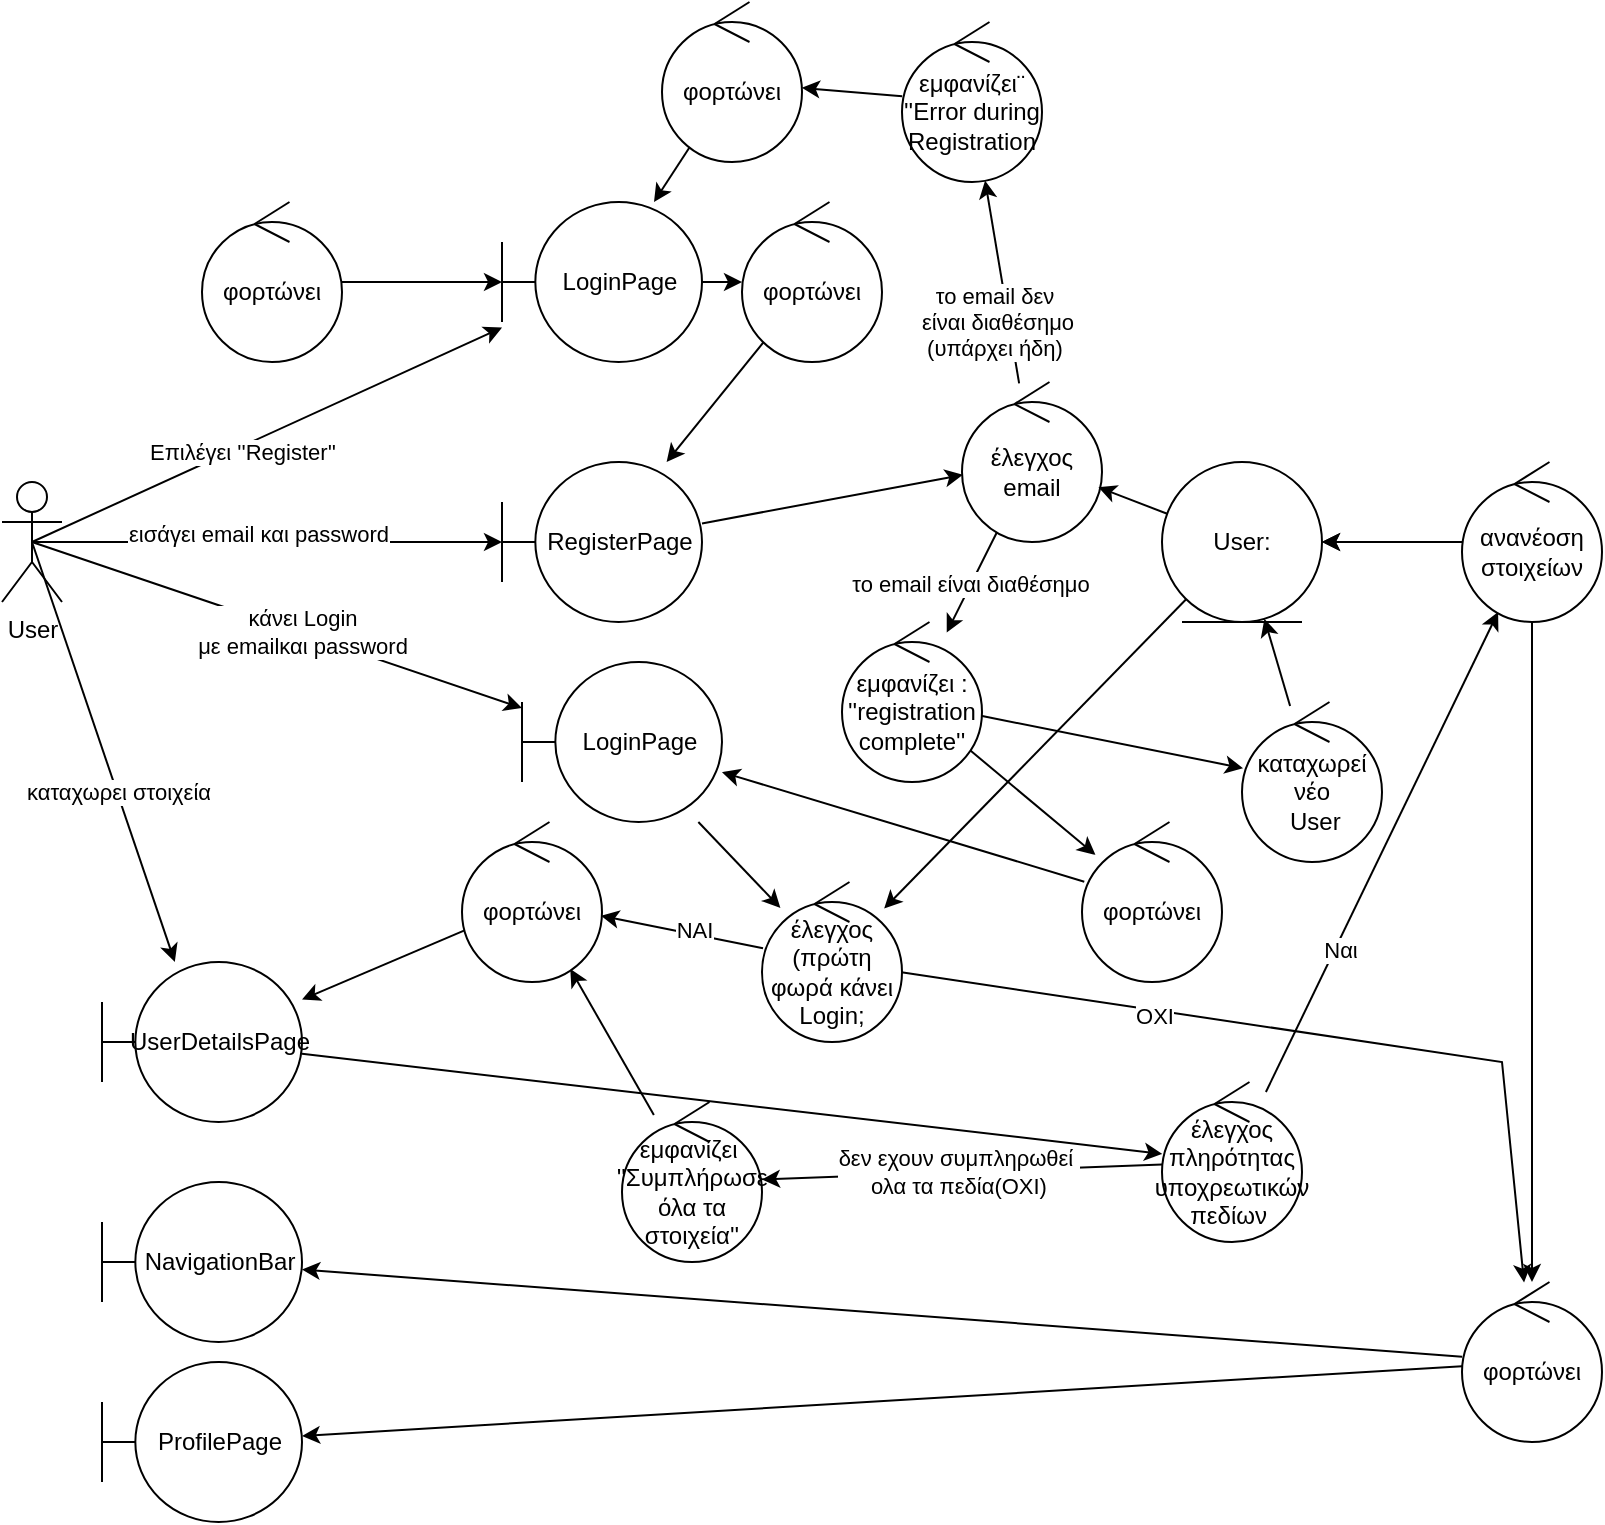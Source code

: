 <mxfile version="27.0.2">
  <diagram name="Page-1" id="0VNjk1B0o3VhXjTH1Yys">
    <mxGraphModel dx="1458" dy="1859" grid="1" gridSize="10" guides="1" tooltips="1" connect="1" arrows="1" fold="1" page="1" pageScale="1" pageWidth="850" pageHeight="1100" math="0" shadow="0">
      <root>
        <mxCell id="0" />
        <mxCell id="1" parent="0" />
        <mxCell id="shBIzn1DUv-Ogi5Rhcmo-5" style="edgeStyle=none;rounded=0;orthogonalLoop=1;jettySize=auto;html=1;exitX=0.5;exitY=0.5;exitDx=0;exitDy=0;exitPerimeter=0;" parent="1" source="VNnw0uz8SaAoOcnNHP3o-1" target="VNnw0uz8SaAoOcnNHP3o-3" edge="1">
          <mxGeometry relative="1" as="geometry" />
        </mxCell>
        <mxCell id="shBIzn1DUv-Ogi5Rhcmo-6" value="εισάγει email και password" style="edgeLabel;html=1;align=center;verticalAlign=middle;resizable=0;points=[];" parent="shBIzn1DUv-Ogi5Rhcmo-5" vertex="1" connectable="0">
          <mxGeometry x="-0.028" y="4" relative="1" as="geometry">
            <mxPoint x="-1" as="offset" />
          </mxGeometry>
        </mxCell>
        <mxCell id="shBIzn1DUv-Ogi5Rhcmo-21" style="edgeStyle=none;rounded=0;orthogonalLoop=1;jettySize=auto;html=1;exitX=0.5;exitY=0.5;exitDx=0;exitDy=0;exitPerimeter=0;" parent="1" source="VNnw0uz8SaAoOcnNHP3o-1" target="shBIzn1DUv-Ogi5Rhcmo-12" edge="1">
          <mxGeometry relative="1" as="geometry" />
        </mxCell>
        <mxCell id="shBIzn1DUv-Ogi5Rhcmo-22" value="καταχωρει στοιχεία" style="edgeLabel;html=1;align=center;verticalAlign=middle;resizable=0;points=[];" parent="shBIzn1DUv-Ogi5Rhcmo-21" vertex="1" connectable="0">
          <mxGeometry x="0.185" relative="1" as="geometry">
            <mxPoint as="offset" />
          </mxGeometry>
        </mxCell>
        <mxCell id="shBIzn1DUv-Ogi5Rhcmo-46" style="edgeStyle=none;rounded=0;orthogonalLoop=1;jettySize=auto;html=1;exitX=0.5;exitY=0.5;exitDx=0;exitDy=0;exitPerimeter=0;" parent="1" source="VNnw0uz8SaAoOcnNHP3o-1" target="shBIzn1DUv-Ogi5Rhcmo-42" edge="1">
          <mxGeometry relative="1" as="geometry" />
        </mxCell>
        <mxCell id="shBIzn1DUv-Ogi5Rhcmo-47" value="κάνει Login&lt;div&gt;με emailκαι password&lt;/div&gt;" style="edgeLabel;html=1;align=center;verticalAlign=middle;resizable=0;points=[];" parent="shBIzn1DUv-Ogi5Rhcmo-46" vertex="1" connectable="0">
          <mxGeometry x="0.102" y="1" relative="1" as="geometry">
            <mxPoint x="-1" as="offset" />
          </mxGeometry>
        </mxCell>
        <mxCell id="VNnw0uz8SaAoOcnNHP3o-1" value="User&lt;div&gt;&lt;br&gt;&lt;/div&gt;" style="shape=umlActor;verticalLabelPosition=bottom;verticalAlign=top;html=1;outlineConnect=0;" parent="1" vertex="1">
          <mxGeometry x="-400" y="220.0" width="30" height="60" as="geometry" />
        </mxCell>
        <mxCell id="shBIzn1DUv-Ogi5Rhcmo-8" value="" style="edgeStyle=none;rounded=0;orthogonalLoop=1;jettySize=auto;html=1;" parent="1" source="VNnw0uz8SaAoOcnNHP3o-3" target="shBIzn1DUv-Ogi5Rhcmo-7" edge="1">
          <mxGeometry relative="1" as="geometry" />
        </mxCell>
        <mxCell id="VNnw0uz8SaAoOcnNHP3o-3" value="RegisterPage" style="shape=umlBoundary;whiteSpace=wrap;html=1;" parent="1" vertex="1">
          <mxGeometry x="-150" y="210" width="100" height="80" as="geometry" />
        </mxCell>
        <mxCell id="VNnw0uz8SaAoOcnNHP3o-4" value="" style="endArrow=classic;html=1;rounded=0;exitX=0.5;exitY=0.5;exitDx=0;exitDy=0;exitPerimeter=0;" parent="1" source="VNnw0uz8SaAoOcnNHP3o-1" target="shBIzn1DUv-Ogi5Rhcmo-1" edge="1">
          <mxGeometry width="50" height="50" relative="1" as="geometry">
            <mxPoint x="120" y="260" as="sourcePoint" />
            <mxPoint x="170" y="210" as="targetPoint" />
          </mxGeometry>
        </mxCell>
        <mxCell id="VNnw0uz8SaAoOcnNHP3o-5" value="Επιλέγει &#39;&#39;Register&#39;&#39;" style="edgeLabel;html=1;align=center;verticalAlign=middle;resizable=0;points=[];" parent="VNnw0uz8SaAoOcnNHP3o-4" vertex="1" connectable="0">
          <mxGeometry x="-0.112" y="-2" relative="1" as="geometry">
            <mxPoint as="offset" />
          </mxGeometry>
        </mxCell>
        <mxCell id="shBIzn1DUv-Ogi5Rhcmo-3" value="" style="rounded=0;orthogonalLoop=1;jettySize=auto;html=1;" parent="1" source="shBIzn1DUv-Ogi5Rhcmo-1" target="shBIzn1DUv-Ogi5Rhcmo-2" edge="1">
          <mxGeometry relative="1" as="geometry" />
        </mxCell>
        <mxCell id="shBIzn1DUv-Ogi5Rhcmo-1" value="LoginPage" style="shape=umlBoundary;whiteSpace=wrap;html=1;" parent="1" vertex="1">
          <mxGeometry x="-150" y="80" width="100" height="80" as="geometry" />
        </mxCell>
        <mxCell id="shBIzn1DUv-Ogi5Rhcmo-4" style="edgeStyle=none;rounded=0;orthogonalLoop=1;jettySize=auto;html=1;" parent="1" source="shBIzn1DUv-Ogi5Rhcmo-2" target="VNnw0uz8SaAoOcnNHP3o-3" edge="1">
          <mxGeometry relative="1" as="geometry" />
        </mxCell>
        <mxCell id="shBIzn1DUv-Ogi5Rhcmo-2" value="φορτώνει" style="ellipse;shape=umlControl;whiteSpace=wrap;html=1;" parent="1" vertex="1">
          <mxGeometry x="-30" y="80" width="70" height="80" as="geometry" />
        </mxCell>
        <mxCell id="shBIzn1DUv-Ogi5Rhcmo-13" style="edgeStyle=none;rounded=0;orthogonalLoop=1;jettySize=auto;html=1;" parent="1" source="shBIzn1DUv-Ogi5Rhcmo-7" target="shBIzn1DUv-Ogi5Rhcmo-32" edge="1">
          <mxGeometry relative="1" as="geometry" />
        </mxCell>
        <mxCell id="shBIzn1DUv-Ogi5Rhcmo-14" value="το email είναι διαθέσημο" style="edgeLabel;html=1;align=center;verticalAlign=middle;resizable=0;points=[];" parent="shBIzn1DUv-Ogi5Rhcmo-13" vertex="1" connectable="0">
          <mxGeometry x="0.028" y="-1" relative="1" as="geometry">
            <mxPoint y="1" as="offset" />
          </mxGeometry>
        </mxCell>
        <mxCell id="shBIzn1DUv-Ogi5Rhcmo-18" style="edgeStyle=none;rounded=0;orthogonalLoop=1;jettySize=auto;html=1;" parent="1" source="shBIzn1DUv-Ogi5Rhcmo-7" target="shBIzn1DUv-Ogi5Rhcmo-30" edge="1">
          <mxGeometry relative="1" as="geometry">
            <mxPoint x="80" y="130" as="targetPoint" />
          </mxGeometry>
        </mxCell>
        <mxCell id="shBIzn1DUv-Ogi5Rhcmo-19" value="το email δεν&lt;div&gt;&amp;nbsp;είναι διαθέσημο&lt;/div&gt;&lt;div&gt;(υπάρχει ήδη)&lt;/div&gt;" style="edgeLabel;html=1;align=center;verticalAlign=middle;resizable=0;points=[];" parent="shBIzn1DUv-Ogi5Rhcmo-18" vertex="1" connectable="0">
          <mxGeometry x="-0.405" y="-1" relative="1" as="geometry">
            <mxPoint x="-9" y="-1" as="offset" />
          </mxGeometry>
        </mxCell>
        <mxCell id="shBIzn1DUv-Ogi5Rhcmo-7" value="έλεγχος&lt;div&gt;email&lt;/div&gt;" style="ellipse;shape=umlControl;whiteSpace=wrap;html=1;" parent="1" vertex="1">
          <mxGeometry x="80" y="170" width="70" height="80" as="geometry" />
        </mxCell>
        <mxCell id="shBIzn1DUv-Ogi5Rhcmo-10" style="edgeStyle=none;rounded=0;orthogonalLoop=1;jettySize=auto;html=1;" parent="1" source="shBIzn1DUv-Ogi5Rhcmo-28" target="shBIzn1DUv-Ogi5Rhcmo-7" edge="1">
          <mxGeometry relative="1" as="geometry">
            <mxPoint x="162.381" y="158.934" as="sourcePoint" />
          </mxGeometry>
        </mxCell>
        <mxCell id="shBIzn1DUv-Ogi5Rhcmo-24" value="" style="edgeStyle=none;rounded=0;orthogonalLoop=1;jettySize=auto;html=1;" parent="1" source="shBIzn1DUv-Ogi5Rhcmo-12" target="shBIzn1DUv-Ogi5Rhcmo-23" edge="1">
          <mxGeometry relative="1" as="geometry" />
        </mxCell>
        <mxCell id="shBIzn1DUv-Ogi5Rhcmo-12" value="UserDetailsPage" style="shape=umlBoundary;whiteSpace=wrap;html=1;" parent="1" vertex="1">
          <mxGeometry x="-350" y="460" width="100" height="80" as="geometry" />
        </mxCell>
        <mxCell id="shBIzn1DUv-Ogi5Rhcmo-17" value="" style="edgeStyle=none;rounded=0;orthogonalLoop=1;jettySize=auto;html=1;" parent="1" source="shBIzn1DUv-Ogi5Rhcmo-16" target="shBIzn1DUv-Ogi5Rhcmo-1" edge="1">
          <mxGeometry relative="1" as="geometry" />
        </mxCell>
        <mxCell id="shBIzn1DUv-Ogi5Rhcmo-16" value="φορτώνει" style="ellipse;shape=umlControl;whiteSpace=wrap;html=1;" parent="1" vertex="1">
          <mxGeometry x="-300" y="80" width="70" height="80" as="geometry" />
        </mxCell>
        <mxCell id="shBIzn1DUv-Ogi5Rhcmo-34" style="edgeStyle=none;rounded=0;orthogonalLoop=1;jettySize=auto;html=1;" parent="1" source="shBIzn1DUv-Ogi5Rhcmo-23" target="shBIzn1DUv-Ogi5Rhcmo-69" edge="1">
          <mxGeometry relative="1" as="geometry">
            <mxPoint x="300" y="480" as="targetPoint" />
            <Array as="points" />
          </mxGeometry>
        </mxCell>
        <mxCell id="shBIzn1DUv-Ogi5Rhcmo-35" value="Ναι" style="edgeLabel;html=1;align=center;verticalAlign=middle;resizable=0;points=[];" parent="shBIzn1DUv-Ogi5Rhcmo-34" vertex="1" connectable="0">
          <mxGeometry x="-0.395" y="-2" relative="1" as="geometry">
            <mxPoint as="offset" />
          </mxGeometry>
        </mxCell>
        <mxCell id="shBIzn1DUv-Ogi5Rhcmo-38" value="" style="edgeStyle=none;rounded=0;orthogonalLoop=1;jettySize=auto;html=1;" parent="1" source="shBIzn1DUv-Ogi5Rhcmo-23" target="shBIzn1DUv-Ogi5Rhcmo-36" edge="1">
          <mxGeometry relative="1" as="geometry" />
        </mxCell>
        <mxCell id="shBIzn1DUv-Ogi5Rhcmo-40" value="δεν εχουν συμπληρωθεί&amp;nbsp;&lt;div&gt;ολα τα πεδία(ΟΧΙ)&lt;/div&gt;" style="edgeLabel;html=1;align=center;verticalAlign=middle;resizable=0;points=[];" parent="shBIzn1DUv-Ogi5Rhcmo-38" vertex="1" connectable="0">
          <mxGeometry x="0.023" relative="1" as="geometry">
            <mxPoint as="offset" />
          </mxGeometry>
        </mxCell>
        <mxCell id="shBIzn1DUv-Ogi5Rhcmo-23" value="έλεγχος πληρότητας υποχρεωτικών πεδίων&amp;nbsp;" style="ellipse;shape=umlControl;whiteSpace=wrap;html=1;" parent="1" vertex="1">
          <mxGeometry x="180" y="520" width="70" height="80" as="geometry" />
        </mxCell>
        <mxCell id="shBIzn1DUv-Ogi5Rhcmo-26" style="edgeStyle=none;rounded=0;orthogonalLoop=1;jettySize=auto;html=1;" parent="1" source="shBIzn1DUv-Ogi5Rhcmo-43" target="shBIzn1DUv-Ogi5Rhcmo-28" edge="1">
          <mxGeometry relative="1" as="geometry">
            <mxPoint x="176.418" y="296.865" as="targetPoint" />
          </mxGeometry>
        </mxCell>
        <mxCell id="shBIzn1DUv-Ogi5Rhcmo-29" style="edgeStyle=none;rounded=0;orthogonalLoop=1;jettySize=auto;html=1;" parent="1" source="shBIzn1DUv-Ogi5Rhcmo-25" target="shBIzn1DUv-Ogi5Rhcmo-42" edge="1">
          <mxGeometry relative="1" as="geometry" />
        </mxCell>
        <mxCell id="shBIzn1DUv-Ogi5Rhcmo-25" value="φορτώνει" style="ellipse;shape=umlControl;whiteSpace=wrap;html=1;" parent="1" vertex="1">
          <mxGeometry x="140" y="390" width="70" height="80" as="geometry" />
        </mxCell>
        <mxCell id="shBIzn1DUv-Ogi5Rhcmo-59" style="edgeStyle=none;rounded=0;orthogonalLoop=1;jettySize=auto;html=1;" parent="1" source="shBIzn1DUv-Ogi5Rhcmo-28" target="shBIzn1DUv-Ogi5Rhcmo-48" edge="1">
          <mxGeometry relative="1" as="geometry">
            <mxPoint x="69.101" y="430.994" as="targetPoint" />
          </mxGeometry>
        </mxCell>
        <mxCell id="shBIzn1DUv-Ogi5Rhcmo-28" value="User:" style="ellipse;shape=umlEntity;whiteSpace=wrap;html=1;" parent="1" vertex="1">
          <mxGeometry x="180" y="210" width="80" height="80" as="geometry" />
        </mxCell>
        <mxCell id="shBIzn1DUv-Ogi5Rhcmo-31" style="edgeStyle=none;rounded=0;orthogonalLoop=1;jettySize=auto;html=1;" parent="1" source="shBIzn1DUv-Ogi5Rhcmo-30" target="shBIzn1DUv-Ogi5Rhcmo-62" edge="1">
          <mxGeometry relative="1" as="geometry" />
        </mxCell>
        <mxCell id="shBIzn1DUv-Ogi5Rhcmo-30" value="εμφανίζει¨&lt;div&gt;&#39;&#39;Error during Registration&lt;/div&gt;" style="ellipse;shape=umlControl;whiteSpace=wrap;html=1;" parent="1" vertex="1">
          <mxGeometry x="50" y="-10" width="70" height="80" as="geometry" />
        </mxCell>
        <mxCell id="shBIzn1DUv-Ogi5Rhcmo-33" style="edgeStyle=none;rounded=0;orthogonalLoop=1;jettySize=auto;html=1;" parent="1" source="shBIzn1DUv-Ogi5Rhcmo-32" target="shBIzn1DUv-Ogi5Rhcmo-43" edge="1">
          <mxGeometry relative="1" as="geometry" />
        </mxCell>
        <mxCell id="usMwcXwz2RU90hbqj2h9-1" style="rounded=0;orthogonalLoop=1;jettySize=auto;html=1;" edge="1" parent="1" source="shBIzn1DUv-Ogi5Rhcmo-32" target="shBIzn1DUv-Ogi5Rhcmo-25">
          <mxGeometry relative="1" as="geometry" />
        </mxCell>
        <mxCell id="shBIzn1DUv-Ogi5Rhcmo-32" value="εμφανίζει :&lt;div&gt;&#39;&#39;registration complete&#39;&#39;&lt;/div&gt;" style="ellipse;shape=umlControl;whiteSpace=wrap;html=1;" parent="1" vertex="1">
          <mxGeometry x="20" y="290" width="70" height="80" as="geometry" />
        </mxCell>
        <mxCell id="shBIzn1DUv-Ogi5Rhcmo-73" style="edgeStyle=none;rounded=0;orthogonalLoop=1;jettySize=auto;html=1;" parent="1" source="shBIzn1DUv-Ogi5Rhcmo-36" target="shBIzn1DUv-Ogi5Rhcmo-65" edge="1">
          <mxGeometry relative="1" as="geometry" />
        </mxCell>
        <mxCell id="shBIzn1DUv-Ogi5Rhcmo-36" value="εμφανίζει&amp;nbsp;&lt;div&gt;&#39;&#39;Συμπλήρωσε όλα τα στοιχεία&#39;&#39;&lt;/div&gt;" style="ellipse;shape=umlControl;whiteSpace=wrap;html=1;" parent="1" vertex="1">
          <mxGeometry x="-90" y="530" width="70" height="80" as="geometry" />
        </mxCell>
        <mxCell id="shBIzn1DUv-Ogi5Rhcmo-51" style="edgeStyle=none;rounded=0;orthogonalLoop=1;jettySize=auto;html=1;" parent="1" source="shBIzn1DUv-Ogi5Rhcmo-42" target="shBIzn1DUv-Ogi5Rhcmo-48" edge="1">
          <mxGeometry relative="1" as="geometry">
            <mxPoint x="16.517" y="436.755" as="targetPoint" />
          </mxGeometry>
        </mxCell>
        <mxCell id="shBIzn1DUv-Ogi5Rhcmo-42" value="LoginPage" style="shape=umlBoundary;whiteSpace=wrap;html=1;" parent="1" vertex="1">
          <mxGeometry x="-140" y="310" width="100" height="80" as="geometry" />
        </mxCell>
        <mxCell id="shBIzn1DUv-Ogi5Rhcmo-43" value="καταχωρεί νέο&lt;div&gt;&amp;nbsp;User&lt;/div&gt;" style="ellipse;shape=umlControl;whiteSpace=wrap;html=1;" parent="1" vertex="1">
          <mxGeometry x="220" y="330" width="70" height="80" as="geometry" />
        </mxCell>
        <mxCell id="shBIzn1DUv-Ogi5Rhcmo-49" style="edgeStyle=none;rounded=0;orthogonalLoop=1;jettySize=auto;html=1;" parent="1" source="shBIzn1DUv-Ogi5Rhcmo-48" target="shBIzn1DUv-Ogi5Rhcmo-65" edge="1">
          <mxGeometry relative="1" as="geometry" />
        </mxCell>
        <mxCell id="shBIzn1DUv-Ogi5Rhcmo-52" value="ΝΑΙ" style="edgeLabel;html=1;align=center;verticalAlign=middle;resizable=0;points=[];" parent="shBIzn1DUv-Ogi5Rhcmo-49" vertex="1" connectable="0">
          <mxGeometry x="-0.137" y="-2" relative="1" as="geometry">
            <mxPoint as="offset" />
          </mxGeometry>
        </mxCell>
        <mxCell id="shBIzn1DUv-Ogi5Rhcmo-53" style="edgeStyle=none;rounded=0;orthogonalLoop=1;jettySize=auto;html=1;" parent="1" source="shBIzn1DUv-Ogi5Rhcmo-48" target="shBIzn1DUv-Ogi5Rhcmo-74" edge="1">
          <mxGeometry relative="1" as="geometry">
            <Array as="points">
              <mxPoint x="350" y="510" />
            </Array>
          </mxGeometry>
        </mxCell>
        <mxCell id="shBIzn1DUv-Ogi5Rhcmo-81" value="ΟΧΙ" style="edgeLabel;html=1;align=center;verticalAlign=middle;resizable=0;points=[];" parent="shBIzn1DUv-Ogi5Rhcmo-53" vertex="1" connectable="0">
          <mxGeometry x="-0.379" y="-3" relative="1" as="geometry">
            <mxPoint x="-1" as="offset" />
          </mxGeometry>
        </mxCell>
        <mxCell id="shBIzn1DUv-Ogi5Rhcmo-48" value="έλεγχος&lt;div&gt;(πρώτη φωρά κάνει Login;&lt;/div&gt;" style="ellipse;shape=umlControl;whiteSpace=wrap;html=1;" parent="1" vertex="1">
          <mxGeometry x="-20" y="420" width="70" height="80" as="geometry" />
        </mxCell>
        <mxCell id="shBIzn1DUv-Ogi5Rhcmo-50" value="NavigationBar" style="shape=umlBoundary;whiteSpace=wrap;html=1;" parent="1" vertex="1">
          <mxGeometry x="-350" y="570" width="100" height="80" as="geometry" />
        </mxCell>
        <mxCell id="shBIzn1DUv-Ogi5Rhcmo-63" style="edgeStyle=none;rounded=0;orthogonalLoop=1;jettySize=auto;html=1;" parent="1" source="shBIzn1DUv-Ogi5Rhcmo-62" target="shBIzn1DUv-Ogi5Rhcmo-1" edge="1">
          <mxGeometry relative="1" as="geometry" />
        </mxCell>
        <mxCell id="shBIzn1DUv-Ogi5Rhcmo-62" value="φορτώνει" style="ellipse;shape=umlControl;whiteSpace=wrap;html=1;" parent="1" vertex="1">
          <mxGeometry x="-70" y="-20" width="70" height="80" as="geometry" />
        </mxCell>
        <mxCell id="shBIzn1DUv-Ogi5Rhcmo-66" value="" style="edgeStyle=none;rounded=0;orthogonalLoop=1;jettySize=auto;html=1;" parent="1" source="shBIzn1DUv-Ogi5Rhcmo-65" target="shBIzn1DUv-Ogi5Rhcmo-12" edge="1">
          <mxGeometry relative="1" as="geometry" />
        </mxCell>
        <mxCell id="shBIzn1DUv-Ogi5Rhcmo-65" value="φορτώνει" style="ellipse;shape=umlControl;whiteSpace=wrap;html=1;" parent="1" vertex="1">
          <mxGeometry x="-170" y="390" width="70" height="80" as="geometry" />
        </mxCell>
        <mxCell id="shBIzn1DUv-Ogi5Rhcmo-70" value="" style="edgeStyle=none;rounded=0;orthogonalLoop=1;jettySize=auto;html=1;" parent="1" source="shBIzn1DUv-Ogi5Rhcmo-69" target="shBIzn1DUv-Ogi5Rhcmo-28" edge="1">
          <mxGeometry relative="1" as="geometry" />
        </mxCell>
        <mxCell id="shBIzn1DUv-Ogi5Rhcmo-75" value="" style="edgeStyle=none;rounded=0;orthogonalLoop=1;jettySize=auto;html=1;" parent="1" source="shBIzn1DUv-Ogi5Rhcmo-69" target="shBIzn1DUv-Ogi5Rhcmo-28" edge="1">
          <mxGeometry relative="1" as="geometry">
            <Array as="points">
              <mxPoint x="290" y="250" />
            </Array>
          </mxGeometry>
        </mxCell>
        <mxCell id="shBIzn1DUv-Ogi5Rhcmo-76" value="Text" style="edgeLabel;html=1;align=center;verticalAlign=middle;resizable=0;points=[];" parent="shBIzn1DUv-Ogi5Rhcmo-75" vertex="1" connectable="0">
          <mxGeometry x="0.002" y="-4" relative="1" as="geometry">
            <mxPoint x="75" y="34" as="offset" />
          </mxGeometry>
        </mxCell>
        <mxCell id="shBIzn1DUv-Ogi5Rhcmo-79" style="edgeStyle=none;rounded=0;orthogonalLoop=1;jettySize=auto;html=1;" parent="1" source="shBIzn1DUv-Ogi5Rhcmo-69" target="shBIzn1DUv-Ogi5Rhcmo-74" edge="1">
          <mxGeometry relative="1" as="geometry" />
        </mxCell>
        <mxCell id="shBIzn1DUv-Ogi5Rhcmo-69" value="ανανέοση&lt;div&gt;στοιχείων&lt;/div&gt;" style="ellipse;shape=umlControl;whiteSpace=wrap;html=1;" parent="1" vertex="1">
          <mxGeometry x="330" y="210" width="70" height="80" as="geometry" />
        </mxCell>
        <mxCell id="shBIzn1DUv-Ogi5Rhcmo-80" style="edgeStyle=none;rounded=0;orthogonalLoop=1;jettySize=auto;html=1;" parent="1" source="shBIzn1DUv-Ogi5Rhcmo-74" target="shBIzn1DUv-Ogi5Rhcmo-50" edge="1">
          <mxGeometry relative="1" as="geometry" />
        </mxCell>
        <mxCell id="shBIzn1DUv-Ogi5Rhcmo-86" style="edgeStyle=none;rounded=0;orthogonalLoop=1;jettySize=auto;html=1;" parent="1" source="shBIzn1DUv-Ogi5Rhcmo-74" target="shBIzn1DUv-Ogi5Rhcmo-82" edge="1">
          <mxGeometry relative="1" as="geometry">
            <mxPoint x="-80.093" y="697.091" as="targetPoint" />
          </mxGeometry>
        </mxCell>
        <mxCell id="shBIzn1DUv-Ogi5Rhcmo-74" value="φορτώνει" style="ellipse;shape=umlControl;whiteSpace=wrap;html=1;" parent="1" vertex="1">
          <mxGeometry x="330" y="620" width="70" height="80" as="geometry" />
        </mxCell>
        <mxCell id="shBIzn1DUv-Ogi5Rhcmo-82" value="ProfilePage" style="shape=umlBoundary;whiteSpace=wrap;html=1;" parent="1" vertex="1">
          <mxGeometry x="-350" y="660" width="100" height="80" as="geometry" />
        </mxCell>
      </root>
    </mxGraphModel>
  </diagram>
</mxfile>
